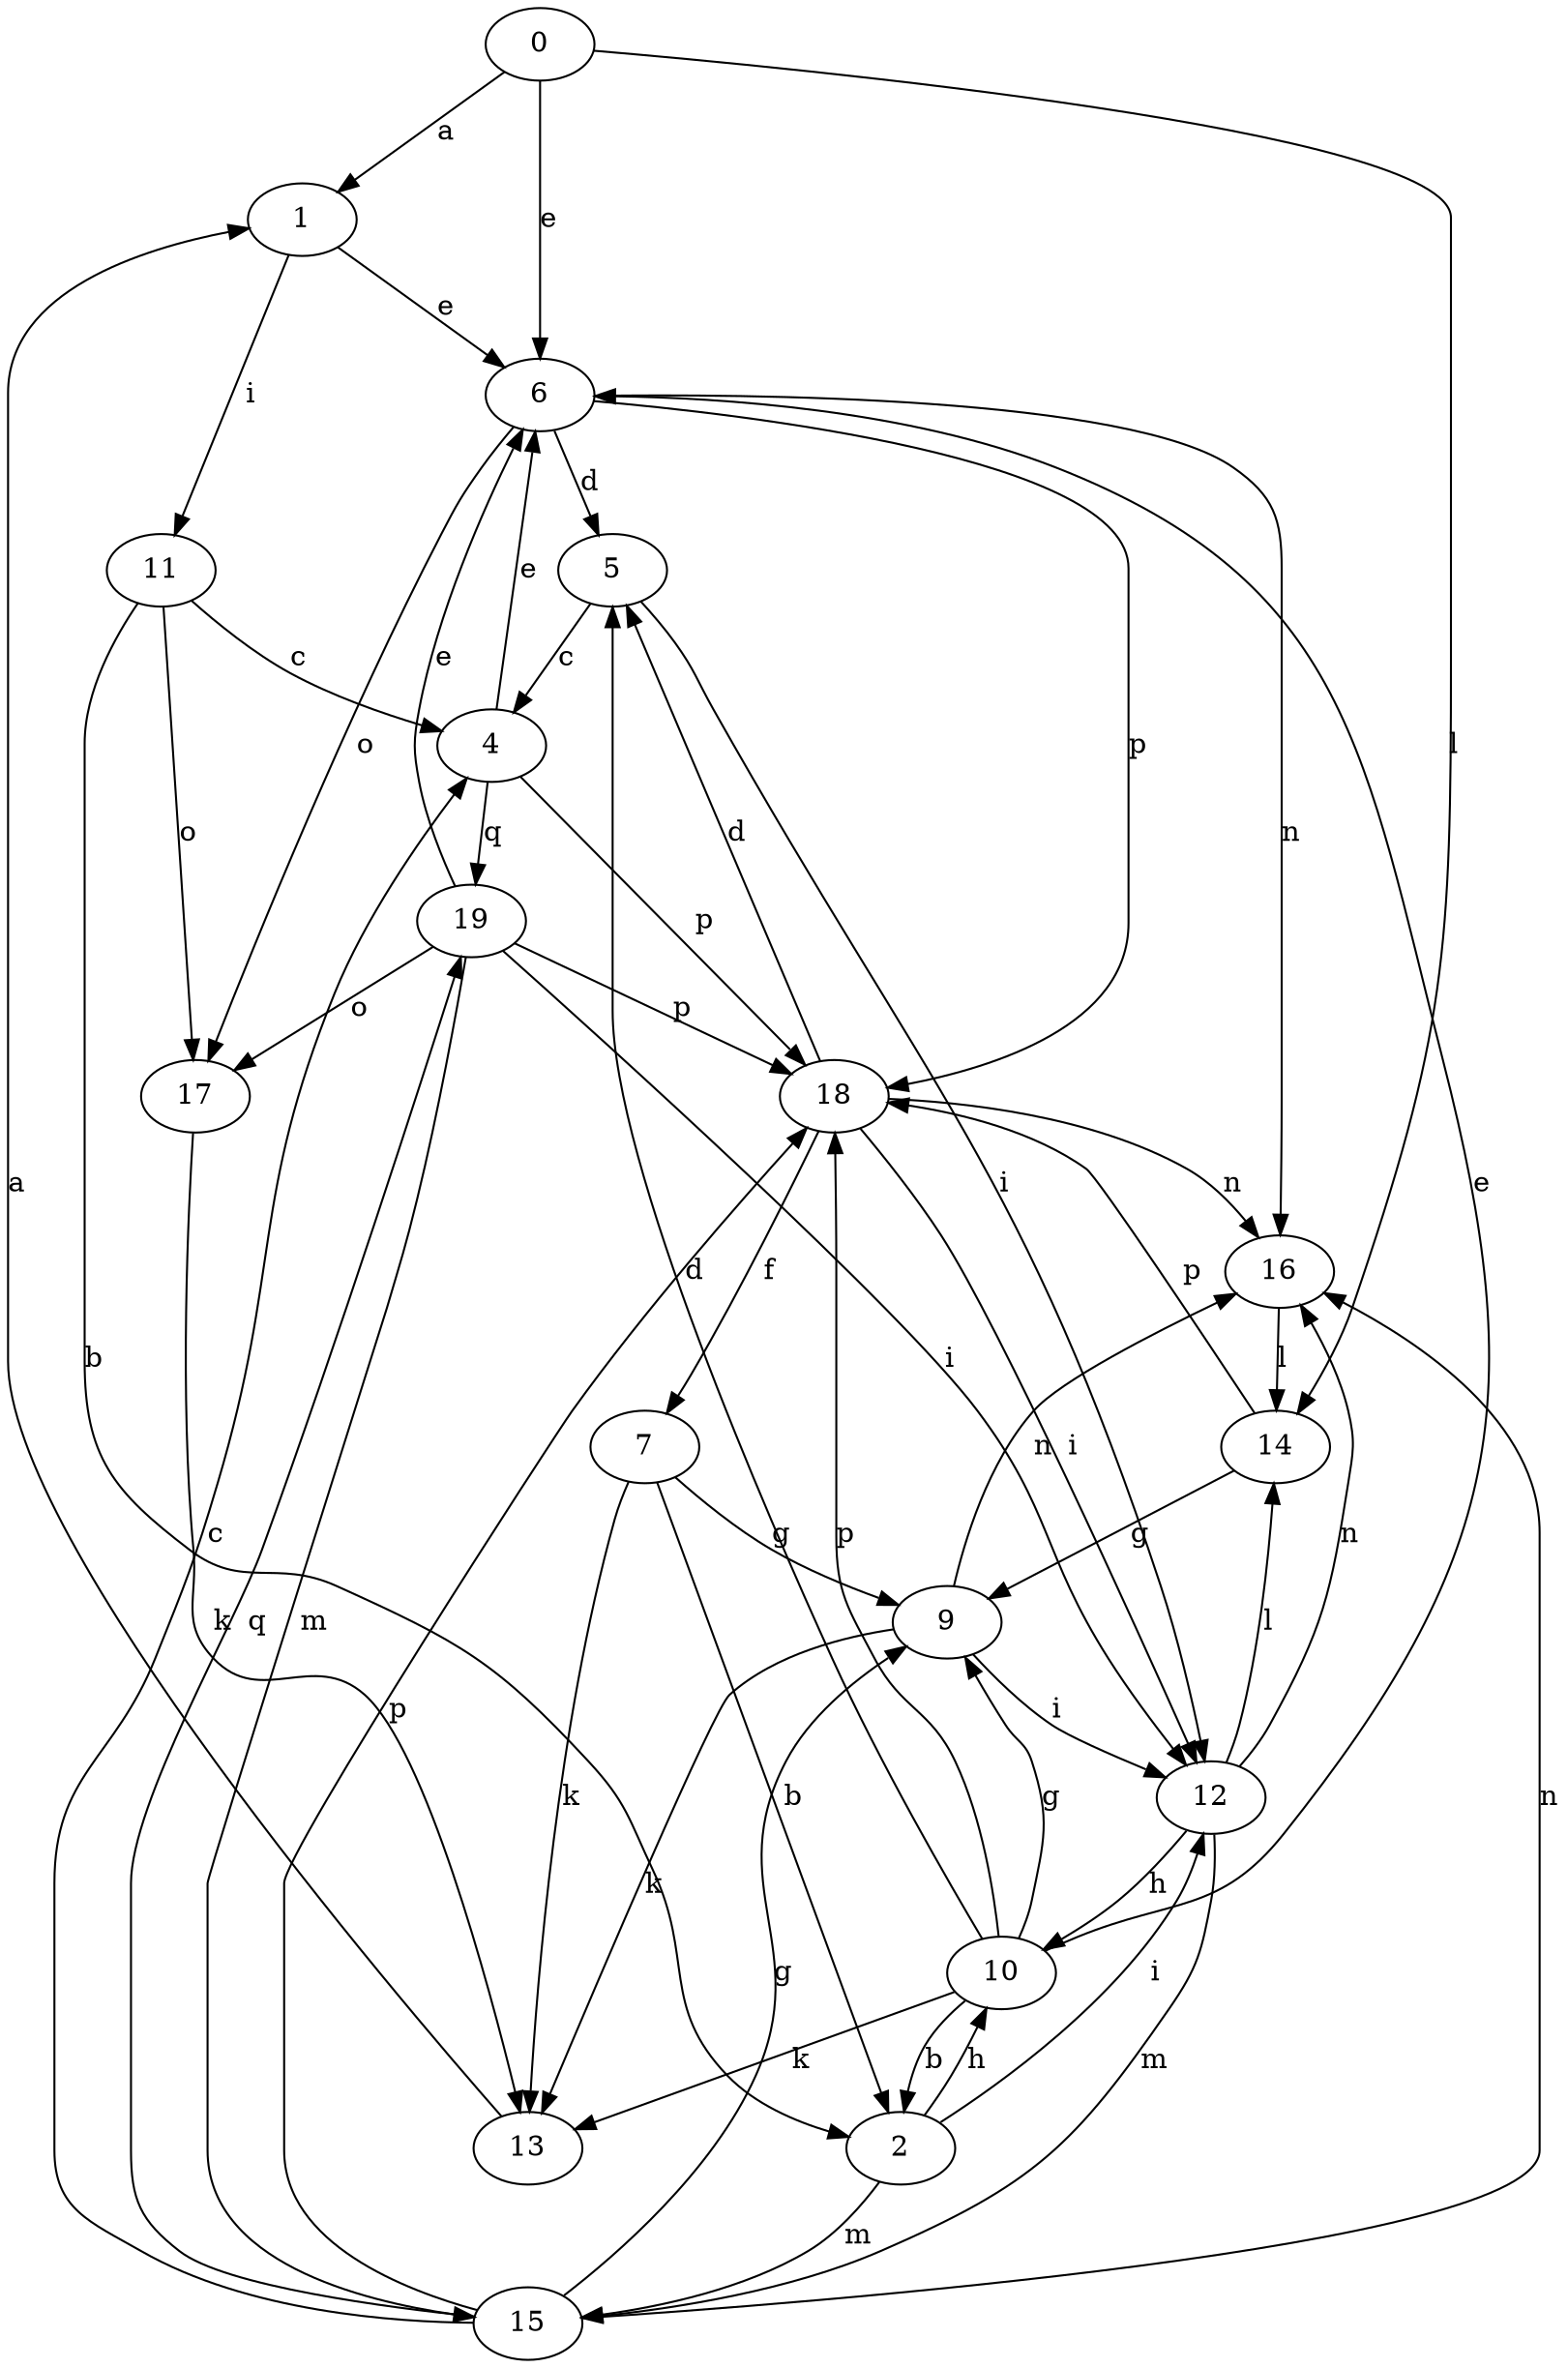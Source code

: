 strict digraph  {
0;
1;
2;
4;
5;
6;
7;
9;
10;
11;
12;
13;
14;
15;
16;
17;
18;
19;
0 -> 1  [label=a];
0 -> 6  [label=e];
0 -> 14  [label=l];
1 -> 6  [label=e];
1 -> 11  [label=i];
2 -> 10  [label=h];
2 -> 12  [label=i];
2 -> 15  [label=m];
4 -> 6  [label=e];
4 -> 18  [label=p];
4 -> 19  [label=q];
5 -> 4  [label=c];
5 -> 12  [label=i];
6 -> 5  [label=d];
6 -> 16  [label=n];
6 -> 17  [label=o];
6 -> 18  [label=p];
7 -> 2  [label=b];
7 -> 9  [label=g];
7 -> 13  [label=k];
9 -> 12  [label=i];
9 -> 13  [label=k];
9 -> 16  [label=n];
10 -> 2  [label=b];
10 -> 5  [label=d];
10 -> 6  [label=e];
10 -> 9  [label=g];
10 -> 13  [label=k];
10 -> 18  [label=p];
11 -> 2  [label=b];
11 -> 4  [label=c];
11 -> 17  [label=o];
12 -> 10  [label=h];
12 -> 14  [label=l];
12 -> 15  [label=m];
12 -> 16  [label=n];
13 -> 1  [label=a];
14 -> 9  [label=g];
14 -> 18  [label=p];
15 -> 4  [label=c];
15 -> 9  [label=g];
15 -> 16  [label=n];
15 -> 18  [label=p];
15 -> 19  [label=q];
16 -> 14  [label=l];
17 -> 13  [label=k];
18 -> 5  [label=d];
18 -> 7  [label=f];
18 -> 12  [label=i];
18 -> 16  [label=n];
19 -> 6  [label=e];
19 -> 12  [label=i];
19 -> 15  [label=m];
19 -> 17  [label=o];
19 -> 18  [label=p];
}
